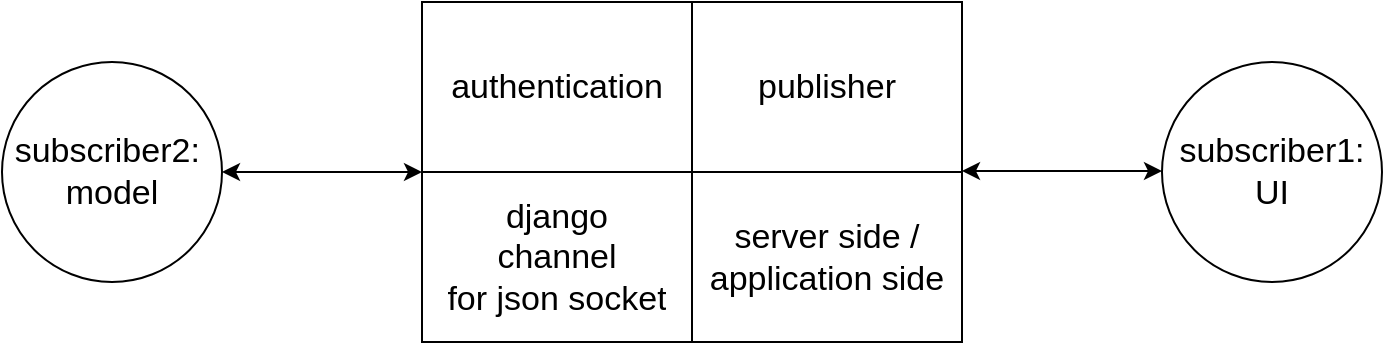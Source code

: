 <mxfile version="14.4.3" type="github">
  <diagram id="97dBMP7U-rg1EEQUuZlv" name="Page-1">
    <mxGraphModel dx="1373" dy="765" grid="1" gridSize="10" guides="1" tooltips="1" connect="1" arrows="1" fold="1" page="1" pageScale="1" pageWidth="850" pageHeight="1100" math="0" shadow="0">
      <root>
        <mxCell id="0" />
        <mxCell id="1" parent="0" />
        <mxCell id="IEVujRrbs8_3U6TJMkjn-11" value="" style="edgeStyle=orthogonalEdgeStyle;rounded=0;orthogonalLoop=1;jettySize=auto;html=1;fontSize=17;curved=1;startArrow=classic;startFill=1;" edge="1" parent="1" source="IEVujRrbs8_3U6TJMkjn-2" target="IEVujRrbs8_3U6TJMkjn-10">
          <mxGeometry relative="1" as="geometry" />
        </mxCell>
        <mxCell id="IEVujRrbs8_3U6TJMkjn-2" value="" style="shape=table;html=1;whiteSpace=wrap;startSize=0;container=1;collapsible=0;childLayout=tableLayout;fontSize=17;" vertex="1" parent="1">
          <mxGeometry x="280" y="280" width="270" height="170" as="geometry" />
        </mxCell>
        <mxCell id="IEVujRrbs8_3U6TJMkjn-3" value="" style="shape=partialRectangle;html=1;whiteSpace=wrap;collapsible=0;dropTarget=0;pointerEvents=0;fillColor=none;top=0;left=0;bottom=0;right=0;points=[[0,0.5],[1,0.5]];portConstraint=eastwest;fontSize=17;" vertex="1" parent="IEVujRrbs8_3U6TJMkjn-2">
          <mxGeometry width="270" height="85" as="geometry" />
        </mxCell>
        <mxCell id="IEVujRrbs8_3U6TJMkjn-4" value="authentication" style="shape=partialRectangle;html=1;whiteSpace=wrap;connectable=0;overflow=hidden;fillColor=none;top=0;left=0;bottom=0;right=0;fontSize=17;" vertex="1" parent="IEVujRrbs8_3U6TJMkjn-3">
          <mxGeometry width="135" height="85" as="geometry" />
        </mxCell>
        <mxCell id="IEVujRrbs8_3U6TJMkjn-5" value="publisher" style="shape=partialRectangle;html=1;whiteSpace=wrap;connectable=0;overflow=hidden;fillColor=none;top=0;left=0;bottom=0;right=0;fontSize=17;" vertex="1" parent="IEVujRrbs8_3U6TJMkjn-3">
          <mxGeometry x="135" width="135" height="85" as="geometry" />
        </mxCell>
        <mxCell id="IEVujRrbs8_3U6TJMkjn-6" value="" style="shape=partialRectangle;html=1;whiteSpace=wrap;collapsible=0;dropTarget=0;pointerEvents=0;fillColor=none;top=0;left=0;bottom=0;right=0;points=[[0,0.5],[1,0.5]];portConstraint=eastwest;fontSize=17;" vertex="1" parent="IEVujRrbs8_3U6TJMkjn-2">
          <mxGeometry y="85" width="270" height="85" as="geometry" />
        </mxCell>
        <mxCell id="IEVujRrbs8_3U6TJMkjn-7" value="django&lt;br style=&quot;font-size: 17px;&quot;&gt;channel&lt;br style=&quot;font-size: 17px;&quot;&gt;for json socket" style="shape=partialRectangle;html=1;whiteSpace=wrap;connectable=0;overflow=hidden;fillColor=none;top=0;left=0;bottom=0;right=0;fontSize=17;" vertex="1" parent="IEVujRrbs8_3U6TJMkjn-6">
          <mxGeometry width="135" height="85" as="geometry" />
        </mxCell>
        <mxCell id="IEVujRrbs8_3U6TJMkjn-8" value="server side /&lt;br style=&quot;font-size: 17px;&quot;&gt;application side" style="shape=partialRectangle;html=1;whiteSpace=wrap;connectable=0;overflow=hidden;fillColor=none;top=0;left=0;bottom=0;right=0;fontSize=17;" vertex="1" parent="IEVujRrbs8_3U6TJMkjn-6">
          <mxGeometry x="135" width="135" height="85" as="geometry" />
        </mxCell>
        <mxCell id="IEVujRrbs8_3U6TJMkjn-9" value="subscriber1:&lt;br style=&quot;font-size: 17px;&quot;&gt;UI" style="ellipse;whiteSpace=wrap;html=1;aspect=fixed;fontSize=17;" vertex="1" parent="1">
          <mxGeometry x="650" y="310" width="110" height="110" as="geometry" />
        </mxCell>
        <mxCell id="IEVujRrbs8_3U6TJMkjn-10" value="subscriber2:&amp;nbsp;&lt;br style=&quot;font-size: 17px;&quot;&gt;model" style="ellipse;whiteSpace=wrap;html=1;aspect=fixed;fontSize=17;" vertex="1" parent="1">
          <mxGeometry x="70" y="310" width="110" height="110" as="geometry" />
        </mxCell>
        <mxCell id="IEVujRrbs8_3U6TJMkjn-32" value="" style="edgeStyle=orthogonalEdgeStyle;rounded=0;orthogonalLoop=1;jettySize=auto;html=1;fontSize=17;curved=1;startArrow=classic;startFill=1;" edge="1" parent="1">
          <mxGeometry relative="1" as="geometry">
            <mxPoint x="650" y="364.5" as="sourcePoint" />
            <mxPoint x="550" y="364.5" as="targetPoint" />
          </mxGeometry>
        </mxCell>
      </root>
    </mxGraphModel>
  </diagram>
</mxfile>
